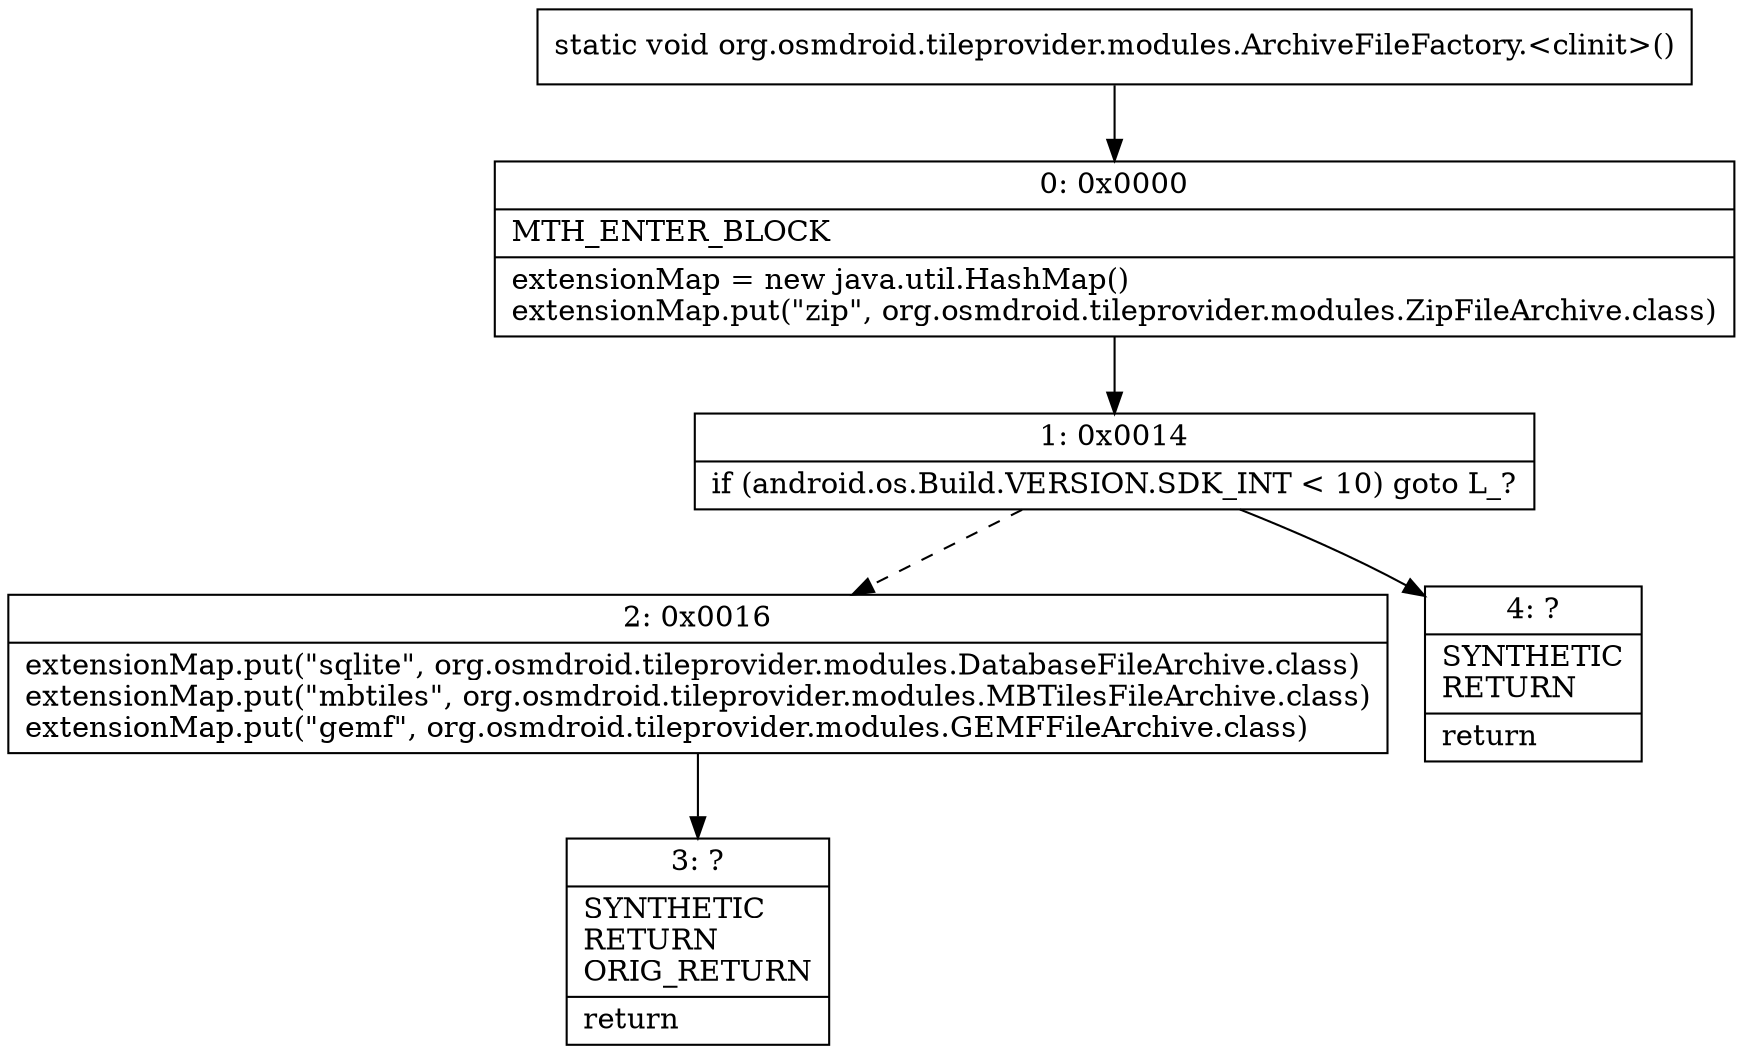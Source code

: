 digraph "CFG fororg.osmdroid.tileprovider.modules.ArchiveFileFactory.\<clinit\>()V" {
Node_0 [shape=record,label="{0\:\ 0x0000|MTH_ENTER_BLOCK\l|extensionMap = new java.util.HashMap()\lextensionMap.put(\"zip\", org.osmdroid.tileprovider.modules.ZipFileArchive.class)\l}"];
Node_1 [shape=record,label="{1\:\ 0x0014|if (android.os.Build.VERSION.SDK_INT \< 10) goto L_?\l}"];
Node_2 [shape=record,label="{2\:\ 0x0016|extensionMap.put(\"sqlite\", org.osmdroid.tileprovider.modules.DatabaseFileArchive.class)\lextensionMap.put(\"mbtiles\", org.osmdroid.tileprovider.modules.MBTilesFileArchive.class)\lextensionMap.put(\"gemf\", org.osmdroid.tileprovider.modules.GEMFFileArchive.class)\l}"];
Node_3 [shape=record,label="{3\:\ ?|SYNTHETIC\lRETURN\lORIG_RETURN\l|return\l}"];
Node_4 [shape=record,label="{4\:\ ?|SYNTHETIC\lRETURN\l|return\l}"];
MethodNode[shape=record,label="{static void org.osmdroid.tileprovider.modules.ArchiveFileFactory.\<clinit\>() }"];
MethodNode -> Node_0;
Node_0 -> Node_1;
Node_1 -> Node_2[style=dashed];
Node_1 -> Node_4;
Node_2 -> Node_3;
}

